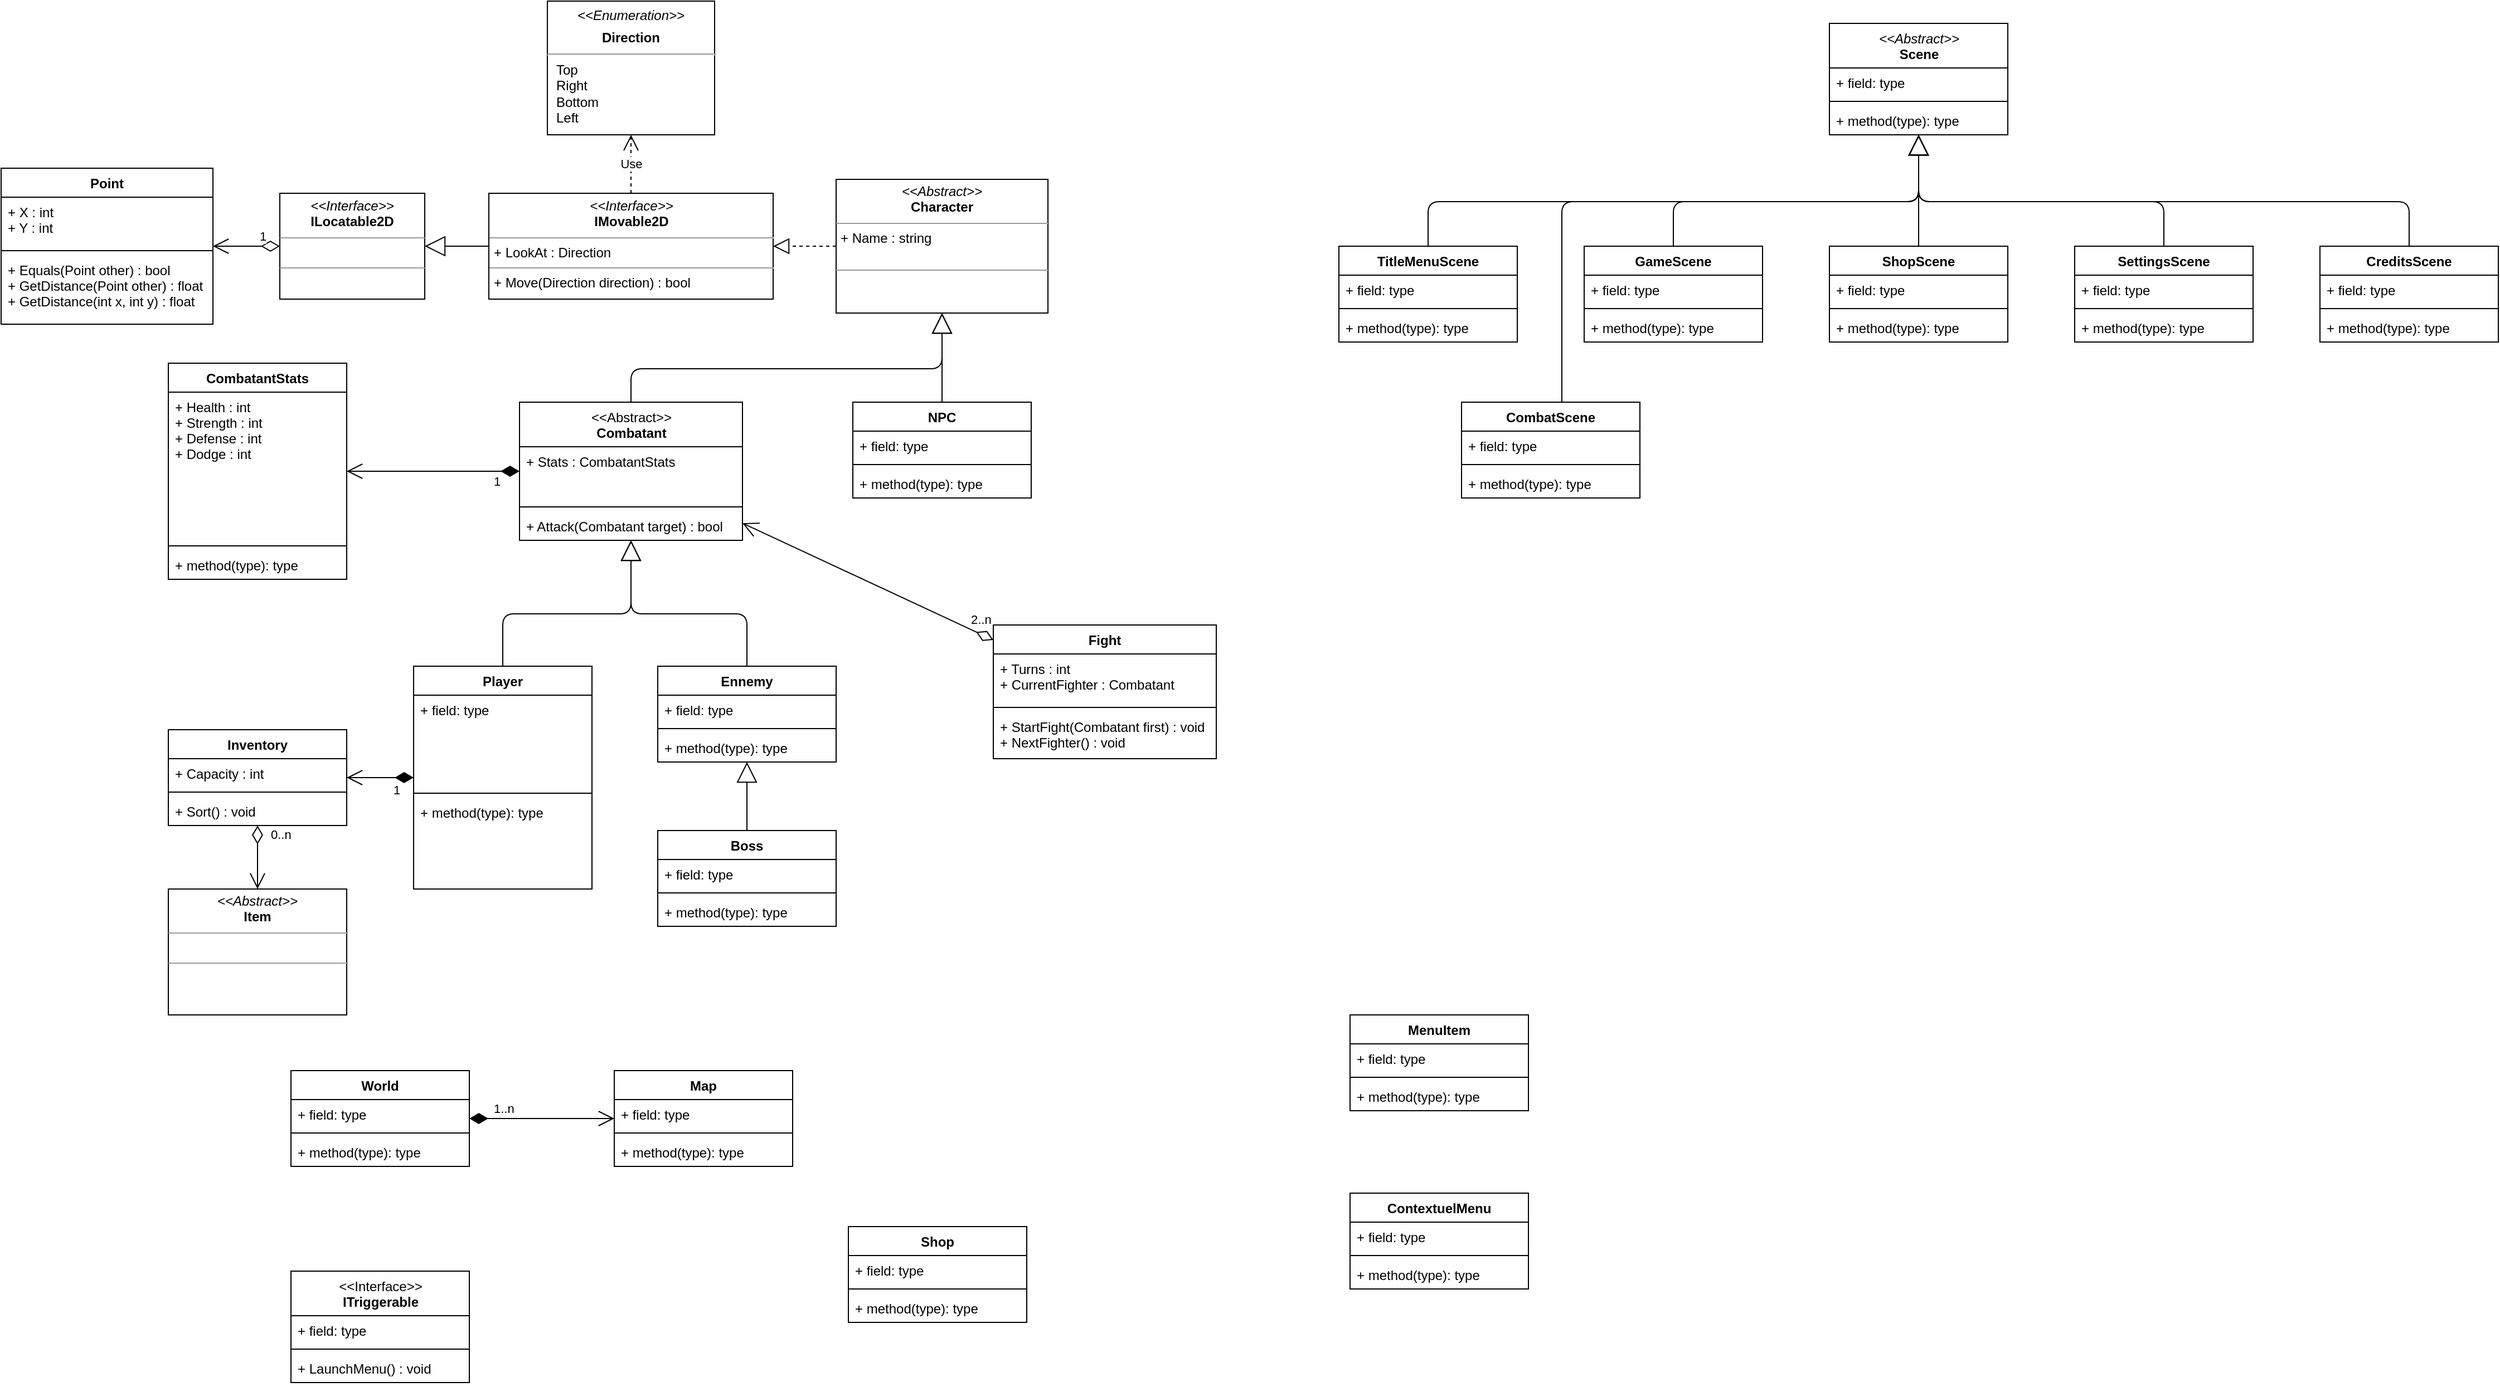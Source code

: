 <mxfile version="15.4.0" type="device"><diagram id="C5RBs43oDa-KdzZeNtuy" name="Page-1"><mxGraphModel dx="1730" dy="1012" grid="1" gridSize="10" guides="1" tooltips="1" connect="1" arrows="1" fold="1" page="1" pageScale="1" pageWidth="1169" pageHeight="827" math="0" shadow="0"><root><mxCell id="WIyWlLk6GJQsqaUBKTNV-0"/><mxCell id="WIyWlLk6GJQsqaUBKTNV-1" parent="WIyWlLk6GJQsqaUBKTNV-0"/><mxCell id="5swHYzabRFGuGf4kcsna-0" value="NPC" style="swimlane;fontStyle=1;align=center;verticalAlign=top;childLayout=stackLayout;horizontal=1;startSize=26;horizontalStack=0;resizeParent=1;resizeParentMax=0;resizeLast=0;collapsible=1;marginBottom=0;" parent="WIyWlLk6GJQsqaUBKTNV-1" vertex="1"><mxGeometry x="804" y="380" width="160" height="86" as="geometry"/></mxCell><mxCell id="5swHYzabRFGuGf4kcsna-1" value="+ field: type" style="text;strokeColor=none;fillColor=none;align=left;verticalAlign=top;spacingLeft=4;spacingRight=4;overflow=hidden;rotatable=0;points=[[0,0.5],[1,0.5]];portConstraint=eastwest;" parent="5swHYzabRFGuGf4kcsna-0" vertex="1"><mxGeometry y="26" width="160" height="26" as="geometry"/></mxCell><mxCell id="5swHYzabRFGuGf4kcsna-2" value="" style="line;strokeWidth=1;fillColor=none;align=left;verticalAlign=middle;spacingTop=-1;spacingLeft=3;spacingRight=3;rotatable=0;labelPosition=right;points=[];portConstraint=eastwest;" parent="5swHYzabRFGuGf4kcsna-0" vertex="1"><mxGeometry y="52" width="160" height="8" as="geometry"/></mxCell><mxCell id="5swHYzabRFGuGf4kcsna-3" value="+ method(type): type" style="text;strokeColor=none;fillColor=none;align=left;verticalAlign=top;spacingLeft=4;spacingRight=4;overflow=hidden;rotatable=0;points=[[0,0.5],[1,0.5]];portConstraint=eastwest;" parent="5swHYzabRFGuGf4kcsna-0" vertex="1"><mxGeometry y="60" width="160" height="26" as="geometry"/></mxCell><mxCell id="5swHYzabRFGuGf4kcsna-8" value="Ennemy" style="swimlane;fontStyle=1;align=center;verticalAlign=top;childLayout=stackLayout;horizontal=1;startSize=26;horizontalStack=0;resizeParent=1;resizeParentMax=0;resizeLast=0;collapsible=1;marginBottom=0;" parent="WIyWlLk6GJQsqaUBKTNV-1" vertex="1"><mxGeometry x="629" y="617" width="160" height="86" as="geometry"/></mxCell><mxCell id="5swHYzabRFGuGf4kcsna-9" value="+ field: type" style="text;strokeColor=none;fillColor=none;align=left;verticalAlign=top;spacingLeft=4;spacingRight=4;overflow=hidden;rotatable=0;points=[[0,0.5],[1,0.5]];portConstraint=eastwest;" parent="5swHYzabRFGuGf4kcsna-8" vertex="1"><mxGeometry y="26" width="160" height="26" as="geometry"/></mxCell><mxCell id="5swHYzabRFGuGf4kcsna-10" value="" style="line;strokeWidth=1;fillColor=none;align=left;verticalAlign=middle;spacingTop=-1;spacingLeft=3;spacingRight=3;rotatable=0;labelPosition=right;points=[];portConstraint=eastwest;" parent="5swHYzabRFGuGf4kcsna-8" vertex="1"><mxGeometry y="52" width="160" height="8" as="geometry"/></mxCell><mxCell id="5swHYzabRFGuGf4kcsna-11" value="+ method(type): type" style="text;strokeColor=none;fillColor=none;align=left;verticalAlign=top;spacingLeft=4;spacingRight=4;overflow=hidden;rotatable=0;points=[[0,0.5],[1,0.5]];portConstraint=eastwest;" parent="5swHYzabRFGuGf4kcsna-8" vertex="1"><mxGeometry y="60" width="160" height="26" as="geometry"/></mxCell><mxCell id="5swHYzabRFGuGf4kcsna-12" value="Player" style="swimlane;fontStyle=1;align=center;verticalAlign=top;childLayout=stackLayout;horizontal=1;startSize=26;horizontalStack=0;resizeParent=1;resizeParentMax=0;resizeLast=0;collapsible=1;marginBottom=0;strokeWidth=1;" parent="WIyWlLk6GJQsqaUBKTNV-1" vertex="1"><mxGeometry x="410" y="617" width="160" height="200" as="geometry"/></mxCell><mxCell id="5swHYzabRFGuGf4kcsna-13" value="+ field: type" style="text;strokeColor=none;fillColor=none;align=left;verticalAlign=top;spacingLeft=4;spacingRight=4;overflow=hidden;rotatable=0;points=[[0,0.5],[1,0.5]];portConstraint=eastwest;" parent="5swHYzabRFGuGf4kcsna-12" vertex="1"><mxGeometry y="26" width="160" height="84" as="geometry"/></mxCell><mxCell id="5swHYzabRFGuGf4kcsna-14" value="" style="line;strokeWidth=1;fillColor=none;align=left;verticalAlign=middle;spacingTop=-1;spacingLeft=3;spacingRight=3;rotatable=0;labelPosition=right;points=[];portConstraint=eastwest;" parent="5swHYzabRFGuGf4kcsna-12" vertex="1"><mxGeometry y="110" width="160" height="8" as="geometry"/></mxCell><mxCell id="5swHYzabRFGuGf4kcsna-15" value="+ method(type): type" style="text;strokeColor=none;fillColor=none;align=left;verticalAlign=top;spacingLeft=4;spacingRight=4;overflow=hidden;rotatable=0;points=[[0,0.5],[1,0.5]];portConstraint=eastwest;" parent="5swHYzabRFGuGf4kcsna-12" vertex="1"><mxGeometry y="118" width="160" height="82" as="geometry"/></mxCell><mxCell id="5swHYzabRFGuGf4kcsna-21" value="Boss" style="swimlane;fontStyle=1;align=center;verticalAlign=top;childLayout=stackLayout;horizontal=1;startSize=26;horizontalStack=0;resizeParent=1;resizeParentMax=0;resizeLast=0;collapsible=1;marginBottom=0;" parent="WIyWlLk6GJQsqaUBKTNV-1" vertex="1"><mxGeometry x="629" y="764.5" width="160" height="86" as="geometry"/></mxCell><mxCell id="5swHYzabRFGuGf4kcsna-22" value="+ field: type" style="text;strokeColor=none;fillColor=none;align=left;verticalAlign=top;spacingLeft=4;spacingRight=4;overflow=hidden;rotatable=0;points=[[0,0.5],[1,0.5]];portConstraint=eastwest;" parent="5swHYzabRFGuGf4kcsna-21" vertex="1"><mxGeometry y="26" width="160" height="26" as="geometry"/></mxCell><mxCell id="5swHYzabRFGuGf4kcsna-23" value="" style="line;strokeWidth=1;fillColor=none;align=left;verticalAlign=middle;spacingTop=-1;spacingLeft=3;spacingRight=3;rotatable=0;labelPosition=right;points=[];portConstraint=eastwest;" parent="5swHYzabRFGuGf4kcsna-21" vertex="1"><mxGeometry y="52" width="160" height="8" as="geometry"/></mxCell><mxCell id="5swHYzabRFGuGf4kcsna-24" value="+ method(type): type" style="text;strokeColor=none;fillColor=none;align=left;verticalAlign=top;spacingLeft=4;spacingRight=4;overflow=hidden;rotatable=0;points=[[0,0.5],[1,0.5]];portConstraint=eastwest;" parent="5swHYzabRFGuGf4kcsna-21" vertex="1"><mxGeometry y="60" width="160" height="26" as="geometry"/></mxCell><mxCell id="5swHYzabRFGuGf4kcsna-29" value="&lt;p style=&quot;margin: 0px ; margin-top: 4px ; text-align: center&quot;&gt;&lt;i&gt;&amp;lt;&amp;lt;Abstract&amp;gt;&amp;gt;&lt;/i&gt;&lt;br&gt;&lt;b&gt;Character&lt;/b&gt;&lt;/p&gt;&lt;hr size=&quot;1&quot;&gt;&lt;p style=&quot;margin: 0px ; margin-left: 4px&quot;&gt;+ Name : string&lt;br&gt;&lt;/p&gt;&lt;p style=&quot;margin: 0px ; margin-left: 4px&quot;&gt;&lt;br&gt;&lt;/p&gt;&lt;hr size=&quot;1&quot;&gt;&lt;p style=&quot;margin: 0px ; margin-left: 4px&quot;&gt;&lt;br&gt;&lt;/p&gt;" style="verticalAlign=top;align=left;overflow=fill;fontSize=12;fontFamily=Helvetica;html=1;" parent="WIyWlLk6GJQsqaUBKTNV-1" vertex="1"><mxGeometry x="789" y="180" width="190" height="120" as="geometry"/></mxCell><mxCell id="5swHYzabRFGuGf4kcsna-32" value="" style="endArrow=block;endSize=16;endFill=0;html=1;edgeStyle=orthogonalEdgeStyle;" parent="WIyWlLk6GJQsqaUBKTNV-1" source="INyZbUlqWB3TaKGI_eGS-89" target="5swHYzabRFGuGf4kcsna-29" edge="1"><mxGeometry width="160" relative="1" as="geometry"><mxPoint x="894" y="480" as="sourcePoint"/><mxPoint x="894" y="330" as="targetPoint"/><Array as="points"><mxPoint x="605" y="350"/><mxPoint x="884" y="350"/></Array></mxGeometry></mxCell><mxCell id="5swHYzabRFGuGf4kcsna-34" value="" style="endArrow=block;endSize=16;endFill=0;html=1;edgeStyle=orthogonalEdgeStyle;" parent="WIyWlLk6GJQsqaUBKTNV-1" source="5swHYzabRFGuGf4kcsna-21" target="5swHYzabRFGuGf4kcsna-8" edge="1"><mxGeometry width="160" relative="1" as="geometry"><mxPoint x="914" y="537" as="sourcePoint"/><mxPoint x="914" y="387" as="targetPoint"/></mxGeometry></mxCell><mxCell id="5swHYzabRFGuGf4kcsna-46" value="Point" style="swimlane;fontStyle=1;align=center;verticalAlign=top;childLayout=stackLayout;horizontal=1;startSize=26;horizontalStack=0;resizeParent=1;resizeParentMax=0;resizeLast=0;collapsible=1;marginBottom=0;" parent="WIyWlLk6GJQsqaUBKTNV-1" vertex="1"><mxGeometry x="40" y="170" width="190" height="140" as="geometry"/></mxCell><mxCell id="5swHYzabRFGuGf4kcsna-47" value="+ X : int&#10;+ Y : int" style="text;strokeColor=none;fillColor=none;align=left;verticalAlign=top;spacingLeft=4;spacingRight=4;overflow=hidden;rotatable=0;points=[[0,0.5],[1,0.5]];portConstraint=eastwest;" parent="5swHYzabRFGuGf4kcsna-46" vertex="1"><mxGeometry y="26" width="190" height="44" as="geometry"/></mxCell><mxCell id="5swHYzabRFGuGf4kcsna-48" value="" style="line;strokeWidth=1;fillColor=none;align=left;verticalAlign=middle;spacingTop=-1;spacingLeft=3;spacingRight=3;rotatable=0;labelPosition=right;points=[];portConstraint=eastwest;" parent="5swHYzabRFGuGf4kcsna-46" vertex="1"><mxGeometry y="70" width="190" height="8" as="geometry"/></mxCell><mxCell id="5swHYzabRFGuGf4kcsna-49" value="+ Equals(Point other) : bool&#10;+ GetDistance(Point other) : float&#10;+ GetDistance(int x, int y) : float" style="text;strokeColor=none;fillColor=none;align=left;verticalAlign=top;spacingLeft=4;spacingRight=4;overflow=hidden;rotatable=0;points=[[0,0.5],[1,0.5]];portConstraint=eastwest;" parent="5swHYzabRFGuGf4kcsna-46" vertex="1"><mxGeometry y="78" width="190" height="62" as="geometry"/></mxCell><mxCell id="5swHYzabRFGuGf4kcsna-54" value="&lt;p style=&quot;margin: 0px ; margin-top: 4px ; text-align: center&quot;&gt;&lt;i&gt;&amp;lt;&amp;lt;Interface&amp;gt;&amp;gt;&lt;/i&gt;&lt;br&gt;&lt;b&gt;IMovable2D&lt;/b&gt;&lt;/p&gt;&lt;hr size=&quot;1&quot;&gt;&lt;p style=&quot;margin: 0px ; margin-left: 4px&quot;&gt;+ LookAt : Direction&lt;/p&gt;&lt;hr size=&quot;1&quot;&gt;&lt;p style=&quot;margin: 0px ; margin-left: 4px&quot;&gt;+ Move(Direction direction) : bool&lt;br&gt;&lt;/p&gt;" style="verticalAlign=top;align=left;overflow=fill;fontSize=12;fontFamily=Helvetica;html=1;" parent="WIyWlLk6GJQsqaUBKTNV-1" vertex="1"><mxGeometry x="477.5" y="192.5" width="255" height="95" as="geometry"/></mxCell><mxCell id="5swHYzabRFGuGf4kcsna-57" value="" style="endArrow=block;dashed=1;endFill=0;endSize=12;html=1;edgeStyle=orthogonalEdgeStyle;" parent="WIyWlLk6GJQsqaUBKTNV-1" source="5swHYzabRFGuGf4kcsna-29" target="5swHYzabRFGuGf4kcsna-54" edge="1"><mxGeometry width="160" relative="1" as="geometry"><mxPoint x="880" y="160" as="sourcePoint"/><mxPoint x="760" y="100" as="targetPoint"/></mxGeometry></mxCell><mxCell id="5swHYzabRFGuGf4kcsna-67" value="&lt;p style=&quot;margin: 0px ; margin-top: 6px ; text-align: center&quot;&gt;&lt;i&gt;&amp;lt;&amp;lt;Enumeration&amp;gt;&amp;gt;&lt;/i&gt;&lt;br&gt;&lt;/p&gt;&lt;p style=&quot;margin: 0px ; margin-top: 6px ; text-align: center&quot;&gt;&lt;b&gt;Direction&lt;/b&gt;&lt;/p&gt;&lt;hr&gt;&lt;p style=&quot;margin: 0px ; margin-left: 8px&quot;&gt;Top&lt;/p&gt;&lt;p style=&quot;margin: 0px ; margin-left: 8px&quot;&gt;Right&lt;/p&gt;&lt;p style=&quot;margin: 0px ; margin-left: 8px&quot;&gt;Bottom&lt;/p&gt;&lt;p style=&quot;margin: 0px ; margin-left: 8px&quot;&gt;Left&lt;/p&gt;" style="align=left;overflow=fill;html=1;dropTarget=0;" parent="WIyWlLk6GJQsqaUBKTNV-1" vertex="1"><mxGeometry x="530" y="20" width="150" height="120" as="geometry"/></mxCell><mxCell id="5swHYzabRFGuGf4kcsna-75" value="&lt;p style=&quot;margin: 0px ; margin-top: 4px ; text-align: center&quot;&gt;&lt;i&gt;&amp;lt;&amp;lt;Interface&amp;gt;&amp;gt;&lt;/i&gt;&lt;br&gt;&lt;b&gt;ILocatable2D&lt;/b&gt;&lt;/p&gt;&lt;hr size=&quot;1&quot;&gt;&lt;p style=&quot;margin: 0px ; margin-left: 4px&quot;&gt;&lt;br&gt;&lt;/p&gt;&lt;hr size=&quot;1&quot;&gt;&lt;p style=&quot;margin: 0px ; margin-left: 4px&quot;&gt;&lt;br&gt;&lt;/p&gt;" style="verticalAlign=top;align=left;overflow=fill;fontSize=12;fontFamily=Helvetica;html=1;" parent="WIyWlLk6GJQsqaUBKTNV-1" vertex="1"><mxGeometry x="290" y="192.5" width="130" height="95" as="geometry"/></mxCell><mxCell id="5swHYzabRFGuGf4kcsna-76" value="" style="endArrow=block;endSize=16;endFill=0;html=1;edgeStyle=orthogonalEdgeStyle;" parent="WIyWlLk6GJQsqaUBKTNV-1" source="5swHYzabRFGuGf4kcsna-54" target="5swHYzabRFGuGf4kcsna-75" edge="1"><mxGeometry width="160" relative="1" as="geometry"><mxPoint x="1150.0" y="600" as="sourcePoint"/><mxPoint x="1150.0" y="506" as="targetPoint"/></mxGeometry></mxCell><mxCell id="KrV9ADqe-Hzgv187CyDO-4" value="1" style="endArrow=open;html=1;endSize=12;startArrow=diamondThin;startSize=14;startFill=0;edgeStyle=orthogonalEdgeStyle;align=left;verticalAlign=bottom;" parent="WIyWlLk6GJQsqaUBKTNV-1" source="5swHYzabRFGuGf4kcsna-75" target="5swHYzabRFGuGf4kcsna-46" edge="1"><mxGeometry x="-0.333" relative="1" as="geometry"><mxPoint x="325" y="287.5" as="sourcePoint"/><mxPoint x="325" y="447.5" as="targetPoint"/><mxPoint as="offset"/></mxGeometry></mxCell><mxCell id="KrV9ADqe-Hzgv187CyDO-5" value="Use" style="endArrow=open;endSize=12;dashed=1;html=1;edgeStyle=orthogonalEdgeStyle;" parent="WIyWlLk6GJQsqaUBKTNV-1" source="5swHYzabRFGuGf4kcsna-54" target="5swHYzabRFGuGf4kcsna-67" edge="1"><mxGeometry width="160" relative="1" as="geometry"><mxPoint x="450" y="130" as="sourcePoint"/><mxPoint x="680" y="161" as="targetPoint"/></mxGeometry></mxCell><mxCell id="KrV9ADqe-Hzgv187CyDO-27" value="Inventory" style="swimlane;fontStyle=1;align=center;verticalAlign=top;childLayout=stackLayout;horizontal=1;startSize=26;horizontalStack=0;resizeParent=1;resizeParentMax=0;resizeLast=0;collapsible=1;marginBottom=0;" parent="WIyWlLk6GJQsqaUBKTNV-1" vertex="1"><mxGeometry x="190" y="674" width="160" height="86" as="geometry"/></mxCell><mxCell id="KrV9ADqe-Hzgv187CyDO-28" value="+ Capacity : int" style="text;strokeColor=none;fillColor=none;align=left;verticalAlign=top;spacingLeft=4;spacingRight=4;overflow=hidden;rotatable=0;points=[[0,0.5],[1,0.5]];portConstraint=eastwest;" parent="KrV9ADqe-Hzgv187CyDO-27" vertex="1"><mxGeometry y="26" width="160" height="26" as="geometry"/></mxCell><mxCell id="KrV9ADqe-Hzgv187CyDO-29" value="" style="line;strokeWidth=1;fillColor=none;align=left;verticalAlign=middle;spacingTop=-1;spacingLeft=3;spacingRight=3;rotatable=0;labelPosition=right;points=[];portConstraint=eastwest;" parent="KrV9ADqe-Hzgv187CyDO-27" vertex="1"><mxGeometry y="52" width="160" height="8" as="geometry"/></mxCell><mxCell id="KrV9ADqe-Hzgv187CyDO-30" value="+ Sort() : void" style="text;strokeColor=none;fillColor=none;align=left;verticalAlign=top;spacingLeft=4;spacingRight=4;overflow=hidden;rotatable=0;points=[[0,0.5],[1,0.5]];portConstraint=eastwest;" parent="KrV9ADqe-Hzgv187CyDO-27" vertex="1"><mxGeometry y="60" width="160" height="26" as="geometry"/></mxCell><mxCell id="KrV9ADqe-Hzgv187CyDO-31" value="&lt;p style=&quot;margin: 0px ; margin-top: 4px ; text-align: center&quot;&gt;&lt;i&gt;&amp;lt;&amp;lt;Abstract&amp;gt;&amp;gt;&lt;/i&gt;&lt;br&gt;&lt;b&gt;Item&lt;/b&gt;&lt;/p&gt;&lt;hr size=&quot;1&quot;&gt;&lt;p style=&quot;margin: 0px ; margin-left: 4px&quot;&gt;&lt;br&gt;&lt;/p&gt;&lt;hr size=&quot;1&quot;&gt;&lt;p style=&quot;margin: 0px ; margin-left: 4px&quot;&gt;&lt;br&gt;&lt;/p&gt;" style="verticalAlign=top;align=left;overflow=fill;fontSize=12;fontFamily=Helvetica;html=1;" parent="WIyWlLk6GJQsqaUBKTNV-1" vertex="1"><mxGeometry x="190" y="817" width="160" height="113" as="geometry"/></mxCell><mxCell id="f3-75gtxWehkVHyLDxz1-0" value="0..n" style="endArrow=open;html=1;endSize=12;startArrow=diamondThin;startSize=14;startFill=0;edgeStyle=orthogonalEdgeStyle;align=left;verticalAlign=bottom;rounded=0;" parent="WIyWlLk6GJQsqaUBKTNV-1" source="KrV9ADqe-Hzgv187CyDO-27" target="KrV9ADqe-Hzgv187CyDO-31" edge="1"><mxGeometry x="-0.404" y="10" relative="1" as="geometry"><mxPoint x="335" y="759.5" as="sourcePoint"/><mxPoint x="495" y="759.5" as="targetPoint"/><mxPoint as="offset"/></mxGeometry></mxCell><mxCell id="f3-75gtxWehkVHyLDxz1-1" value="1" style="endArrow=open;html=1;endSize=12;startArrow=diamondThin;startSize=14;startFill=1;edgeStyle=orthogonalEdgeStyle;align=left;verticalAlign=bottom;rounded=0;" parent="WIyWlLk6GJQsqaUBKTNV-1" source="5swHYzabRFGuGf4kcsna-12" target="KrV9ADqe-Hzgv187CyDO-27" edge="1"><mxGeometry x="-0.333" y="20" relative="1" as="geometry"><mxPoint x="445" y="837" as="sourcePoint"/><mxPoint x="605" y="837" as="targetPoint"/><mxPoint as="offset"/></mxGeometry></mxCell><mxCell id="f3-75gtxWehkVHyLDxz1-2" value="World" style="swimlane;fontStyle=1;align=center;verticalAlign=top;childLayout=stackLayout;horizontal=1;startSize=26;horizontalStack=0;resizeParent=1;resizeParentMax=0;resizeLast=0;collapsible=1;marginBottom=0;" parent="WIyWlLk6GJQsqaUBKTNV-1" vertex="1"><mxGeometry x="300" y="980" width="160" height="86" as="geometry"/></mxCell><mxCell id="f3-75gtxWehkVHyLDxz1-3" value="+ field: type" style="text;strokeColor=none;fillColor=none;align=left;verticalAlign=top;spacingLeft=4;spacingRight=4;overflow=hidden;rotatable=0;points=[[0,0.5],[1,0.5]];portConstraint=eastwest;" parent="f3-75gtxWehkVHyLDxz1-2" vertex="1"><mxGeometry y="26" width="160" height="26" as="geometry"/></mxCell><mxCell id="f3-75gtxWehkVHyLDxz1-4" value="" style="line;strokeWidth=1;fillColor=none;align=left;verticalAlign=middle;spacingTop=-1;spacingLeft=3;spacingRight=3;rotatable=0;labelPosition=right;points=[];portConstraint=eastwest;" parent="f3-75gtxWehkVHyLDxz1-2" vertex="1"><mxGeometry y="52" width="160" height="8" as="geometry"/></mxCell><mxCell id="f3-75gtxWehkVHyLDxz1-5" value="+ method(type): type" style="text;strokeColor=none;fillColor=none;align=left;verticalAlign=top;spacingLeft=4;spacingRight=4;overflow=hidden;rotatable=0;points=[[0,0.5],[1,0.5]];portConstraint=eastwest;" parent="f3-75gtxWehkVHyLDxz1-2" vertex="1"><mxGeometry y="60" width="160" height="26" as="geometry"/></mxCell><mxCell id="INyZbUlqWB3TaKGI_eGS-0" value="Map" style="swimlane;fontStyle=1;align=center;verticalAlign=top;childLayout=stackLayout;horizontal=1;startSize=26;horizontalStack=0;resizeParent=1;resizeParentMax=0;resizeLast=0;collapsible=1;marginBottom=0;" parent="WIyWlLk6GJQsqaUBKTNV-1" vertex="1"><mxGeometry x="590" y="980" width="160" height="86" as="geometry"/></mxCell><mxCell id="INyZbUlqWB3TaKGI_eGS-1" value="+ field: type" style="text;strokeColor=none;fillColor=none;align=left;verticalAlign=top;spacingLeft=4;spacingRight=4;overflow=hidden;rotatable=0;points=[[0,0.5],[1,0.5]];portConstraint=eastwest;" parent="INyZbUlqWB3TaKGI_eGS-0" vertex="1"><mxGeometry y="26" width="160" height="26" as="geometry"/></mxCell><mxCell id="INyZbUlqWB3TaKGI_eGS-2" value="" style="line;strokeWidth=1;fillColor=none;align=left;verticalAlign=middle;spacingTop=-1;spacingLeft=3;spacingRight=3;rotatable=0;labelPosition=right;points=[];portConstraint=eastwest;" parent="INyZbUlqWB3TaKGI_eGS-0" vertex="1"><mxGeometry y="52" width="160" height="8" as="geometry"/></mxCell><mxCell id="INyZbUlqWB3TaKGI_eGS-3" value="+ method(type): type" style="text;strokeColor=none;fillColor=none;align=left;verticalAlign=top;spacingLeft=4;spacingRight=4;overflow=hidden;rotatable=0;points=[[0,0.5],[1,0.5]];portConstraint=eastwest;" parent="INyZbUlqWB3TaKGI_eGS-0" vertex="1"><mxGeometry y="60" width="160" height="26" as="geometry"/></mxCell><mxCell id="INyZbUlqWB3TaKGI_eGS-5" value="1..n" style="endArrow=open;html=1;endSize=12;startArrow=diamondThin;startSize=14;startFill=1;edgeStyle=orthogonalEdgeStyle;align=left;verticalAlign=bottom;rounded=0;" parent="WIyWlLk6GJQsqaUBKTNV-1" source="f3-75gtxWehkVHyLDxz1-2" target="INyZbUlqWB3TaKGI_eGS-0" edge="1"><mxGeometry x="-0.692" relative="1" as="geometry"><mxPoint x="510" y="1050" as="sourcePoint"/><mxPoint x="510" y="1181" as="targetPoint"/><mxPoint as="offset"/></mxGeometry></mxCell><mxCell id="INyZbUlqWB3TaKGI_eGS-10" value="&amp;lt;&amp;lt;Interface&amp;gt;&amp;gt;&lt;br&gt;&lt;b&gt;ITriggerable&lt;/b&gt;" style="swimlane;fontStyle=0;align=center;verticalAlign=top;childLayout=stackLayout;horizontal=1;startSize=40;horizontalStack=0;resizeParent=1;resizeParentMax=0;resizeLast=0;collapsible=1;marginBottom=0;html=1;" parent="WIyWlLk6GJQsqaUBKTNV-1" vertex="1"><mxGeometry x="300" y="1160" width="160" height="100" as="geometry"/></mxCell><mxCell id="INyZbUlqWB3TaKGI_eGS-11" value="+ field: type" style="text;strokeColor=none;fillColor=none;align=left;verticalAlign=top;spacingLeft=4;spacingRight=4;overflow=hidden;rotatable=0;points=[[0,0.5],[1,0.5]];portConstraint=eastwest;" parent="INyZbUlqWB3TaKGI_eGS-10" vertex="1"><mxGeometry y="40" width="160" height="26" as="geometry"/></mxCell><mxCell id="INyZbUlqWB3TaKGI_eGS-12" value="" style="line;strokeWidth=1;fillColor=none;align=left;verticalAlign=middle;spacingTop=-1;spacingLeft=3;spacingRight=3;rotatable=0;labelPosition=right;points=[];portConstraint=eastwest;" parent="INyZbUlqWB3TaKGI_eGS-10" vertex="1"><mxGeometry y="66" width="160" height="8" as="geometry"/></mxCell><mxCell id="INyZbUlqWB3TaKGI_eGS-13" value="+ LaunchMenu() : void" style="text;strokeColor=none;fillColor=none;align=left;verticalAlign=top;spacingLeft=4;spacingRight=4;overflow=hidden;rotatable=0;points=[[0,0.5],[1,0.5]];portConstraint=eastwest;" parent="INyZbUlqWB3TaKGI_eGS-10" vertex="1"><mxGeometry y="74" width="160" height="26" as="geometry"/></mxCell><mxCell id="INyZbUlqWB3TaKGI_eGS-14" value="CombatantStats" style="swimlane;fontStyle=1;align=center;verticalAlign=top;childLayout=stackLayout;horizontal=1;startSize=26;horizontalStack=0;resizeParent=1;resizeParentMax=0;resizeLast=0;collapsible=1;marginBottom=0;" parent="WIyWlLk6GJQsqaUBKTNV-1" vertex="1"><mxGeometry x="190" y="345" width="160" height="194" as="geometry"/></mxCell><mxCell id="INyZbUlqWB3TaKGI_eGS-15" value="+ Health : int&#10;+ Strength : int&#10;+ Defense : int&#10;+ Dodge : int" style="text;strokeColor=none;fillColor=none;align=left;verticalAlign=top;spacingLeft=4;spacingRight=4;overflow=hidden;rotatable=0;points=[[0,0.5],[1,0.5]];portConstraint=eastwest;" parent="INyZbUlqWB3TaKGI_eGS-14" vertex="1"><mxGeometry y="26" width="160" height="134" as="geometry"/></mxCell><mxCell id="INyZbUlqWB3TaKGI_eGS-16" value="" style="line;strokeWidth=1;fillColor=none;align=left;verticalAlign=middle;spacingTop=-1;spacingLeft=3;spacingRight=3;rotatable=0;labelPosition=right;points=[];portConstraint=eastwest;" parent="INyZbUlqWB3TaKGI_eGS-14" vertex="1"><mxGeometry y="160" width="160" height="8" as="geometry"/></mxCell><mxCell id="INyZbUlqWB3TaKGI_eGS-17" value="+ method(type): type" style="text;strokeColor=none;fillColor=none;align=left;verticalAlign=top;spacingLeft=4;spacingRight=4;overflow=hidden;rotatable=0;points=[[0,0.5],[1,0.5]];portConstraint=eastwest;" parent="INyZbUlqWB3TaKGI_eGS-14" vertex="1"><mxGeometry y="168" width="160" height="26" as="geometry"/></mxCell><mxCell id="INyZbUlqWB3TaKGI_eGS-18" value="Shop" style="swimlane;fontStyle=1;align=center;verticalAlign=top;childLayout=stackLayout;horizontal=1;startSize=26;horizontalStack=0;resizeParent=1;resizeParentMax=0;resizeLast=0;collapsible=1;marginBottom=0;" parent="WIyWlLk6GJQsqaUBKTNV-1" vertex="1"><mxGeometry x="800" y="1120" width="160" height="86" as="geometry"/></mxCell><mxCell id="INyZbUlqWB3TaKGI_eGS-19" value="+ field: type" style="text;strokeColor=none;fillColor=none;align=left;verticalAlign=top;spacingLeft=4;spacingRight=4;overflow=hidden;rotatable=0;points=[[0,0.5],[1,0.5]];portConstraint=eastwest;" parent="INyZbUlqWB3TaKGI_eGS-18" vertex="1"><mxGeometry y="26" width="160" height="26" as="geometry"/></mxCell><mxCell id="INyZbUlqWB3TaKGI_eGS-20" value="" style="line;strokeWidth=1;fillColor=none;align=left;verticalAlign=middle;spacingTop=-1;spacingLeft=3;spacingRight=3;rotatable=0;labelPosition=right;points=[];portConstraint=eastwest;" parent="INyZbUlqWB3TaKGI_eGS-18" vertex="1"><mxGeometry y="52" width="160" height="8" as="geometry"/></mxCell><mxCell id="INyZbUlqWB3TaKGI_eGS-21" value="+ method(type): type" style="text;strokeColor=none;fillColor=none;align=left;verticalAlign=top;spacingLeft=4;spacingRight=4;overflow=hidden;rotatable=0;points=[[0,0.5],[1,0.5]];portConstraint=eastwest;" parent="INyZbUlqWB3TaKGI_eGS-18" vertex="1"><mxGeometry y="60" width="160" height="26" as="geometry"/></mxCell><mxCell id="INyZbUlqWB3TaKGI_eGS-22" value="MenuItem" style="swimlane;fontStyle=1;align=center;verticalAlign=top;childLayout=stackLayout;horizontal=1;startSize=26;horizontalStack=0;resizeParent=1;resizeParentMax=0;resizeLast=0;collapsible=1;marginBottom=0;" parent="WIyWlLk6GJQsqaUBKTNV-1" vertex="1"><mxGeometry x="1250" y="930" width="160" height="86" as="geometry"/></mxCell><mxCell id="INyZbUlqWB3TaKGI_eGS-23" value="+ field: type" style="text;strokeColor=none;fillColor=none;align=left;verticalAlign=top;spacingLeft=4;spacingRight=4;overflow=hidden;rotatable=0;points=[[0,0.5],[1,0.5]];portConstraint=eastwest;" parent="INyZbUlqWB3TaKGI_eGS-22" vertex="1"><mxGeometry y="26" width="160" height="26" as="geometry"/></mxCell><mxCell id="INyZbUlqWB3TaKGI_eGS-24" value="" style="line;strokeWidth=1;fillColor=none;align=left;verticalAlign=middle;spacingTop=-1;spacingLeft=3;spacingRight=3;rotatable=0;labelPosition=right;points=[];portConstraint=eastwest;" parent="INyZbUlqWB3TaKGI_eGS-22" vertex="1"><mxGeometry y="52" width="160" height="8" as="geometry"/></mxCell><mxCell id="INyZbUlqWB3TaKGI_eGS-25" value="+ method(type): type" style="text;strokeColor=none;fillColor=none;align=left;verticalAlign=top;spacingLeft=4;spacingRight=4;overflow=hidden;rotatable=0;points=[[0,0.5],[1,0.5]];portConstraint=eastwest;" parent="INyZbUlqWB3TaKGI_eGS-22" vertex="1"><mxGeometry y="60" width="160" height="26" as="geometry"/></mxCell><mxCell id="INyZbUlqWB3TaKGI_eGS-26" value="ContextuelMenu" style="swimlane;fontStyle=1;align=center;verticalAlign=top;childLayout=stackLayout;horizontal=1;startSize=26;horizontalStack=0;resizeParent=1;resizeParentMax=0;resizeLast=0;collapsible=1;marginBottom=0;" parent="WIyWlLk6GJQsqaUBKTNV-1" vertex="1"><mxGeometry x="1250" y="1090" width="160" height="86" as="geometry"/></mxCell><mxCell id="INyZbUlqWB3TaKGI_eGS-27" value="+ field: type" style="text;strokeColor=none;fillColor=none;align=left;verticalAlign=top;spacingLeft=4;spacingRight=4;overflow=hidden;rotatable=0;points=[[0,0.5],[1,0.5]];portConstraint=eastwest;" parent="INyZbUlqWB3TaKGI_eGS-26" vertex="1"><mxGeometry y="26" width="160" height="26" as="geometry"/></mxCell><mxCell id="INyZbUlqWB3TaKGI_eGS-28" value="" style="line;strokeWidth=1;fillColor=none;align=left;verticalAlign=middle;spacingTop=-1;spacingLeft=3;spacingRight=3;rotatable=0;labelPosition=right;points=[];portConstraint=eastwest;" parent="INyZbUlqWB3TaKGI_eGS-26" vertex="1"><mxGeometry y="52" width="160" height="8" as="geometry"/></mxCell><mxCell id="INyZbUlqWB3TaKGI_eGS-29" value="+ method(type): type" style="text;strokeColor=none;fillColor=none;align=left;verticalAlign=top;spacingLeft=4;spacingRight=4;overflow=hidden;rotatable=0;points=[[0,0.5],[1,0.5]];portConstraint=eastwest;" parent="INyZbUlqWB3TaKGI_eGS-26" vertex="1"><mxGeometry y="60" width="160" height="26" as="geometry"/></mxCell><mxCell id="INyZbUlqWB3TaKGI_eGS-30" value="&lt;span style=&quot;font-weight: normal&quot;&gt;&lt;i&gt;&amp;lt;&amp;lt;Abstract&amp;gt;&amp;gt;&lt;/i&gt;&lt;/span&gt;&lt;br&gt;Scene" style="swimlane;fontStyle=1;align=center;verticalAlign=top;childLayout=stackLayout;horizontal=1;startSize=40;horizontalStack=0;resizeParent=1;resizeParentMax=0;resizeLast=0;collapsible=1;marginBottom=0;html=1;" parent="WIyWlLk6GJQsqaUBKTNV-1" vertex="1"><mxGeometry x="1680" y="40" width="160" height="100" as="geometry"/></mxCell><mxCell id="INyZbUlqWB3TaKGI_eGS-31" value="+ field: type" style="text;strokeColor=none;fillColor=none;align=left;verticalAlign=top;spacingLeft=4;spacingRight=4;overflow=hidden;rotatable=0;points=[[0,0.5],[1,0.5]];portConstraint=eastwest;" parent="INyZbUlqWB3TaKGI_eGS-30" vertex="1"><mxGeometry y="40" width="160" height="26" as="geometry"/></mxCell><mxCell id="INyZbUlqWB3TaKGI_eGS-32" value="" style="line;strokeWidth=1;fillColor=none;align=left;verticalAlign=middle;spacingTop=-1;spacingLeft=3;spacingRight=3;rotatable=0;labelPosition=right;points=[];portConstraint=eastwest;" parent="INyZbUlqWB3TaKGI_eGS-30" vertex="1"><mxGeometry y="66" width="160" height="8" as="geometry"/></mxCell><mxCell id="INyZbUlqWB3TaKGI_eGS-33" value="+ method(type): type" style="text;strokeColor=none;fillColor=none;align=left;verticalAlign=top;spacingLeft=4;spacingRight=4;overflow=hidden;rotatable=0;points=[[0,0.5],[1,0.5]];portConstraint=eastwest;" parent="INyZbUlqWB3TaKGI_eGS-30" vertex="1"><mxGeometry y="74" width="160" height="26" as="geometry"/></mxCell><mxCell id="INyZbUlqWB3TaKGI_eGS-38" value="TitleMenuScene" style="swimlane;fontStyle=1;align=center;verticalAlign=top;childLayout=stackLayout;horizontal=1;startSize=26;horizontalStack=0;resizeParent=1;resizeParentMax=0;resizeLast=0;collapsible=1;marginBottom=0;" parent="WIyWlLk6GJQsqaUBKTNV-1" vertex="1"><mxGeometry x="1240" y="240" width="160" height="86" as="geometry"/></mxCell><mxCell id="INyZbUlqWB3TaKGI_eGS-39" value="+ field: type" style="text;strokeColor=none;fillColor=none;align=left;verticalAlign=top;spacingLeft=4;spacingRight=4;overflow=hidden;rotatable=0;points=[[0,0.5],[1,0.5]];portConstraint=eastwest;" parent="INyZbUlqWB3TaKGI_eGS-38" vertex="1"><mxGeometry y="26" width="160" height="26" as="geometry"/></mxCell><mxCell id="INyZbUlqWB3TaKGI_eGS-40" value="" style="line;strokeWidth=1;fillColor=none;align=left;verticalAlign=middle;spacingTop=-1;spacingLeft=3;spacingRight=3;rotatable=0;labelPosition=right;points=[];portConstraint=eastwest;" parent="INyZbUlqWB3TaKGI_eGS-38" vertex="1"><mxGeometry y="52" width="160" height="8" as="geometry"/></mxCell><mxCell id="INyZbUlqWB3TaKGI_eGS-41" value="+ method(type): type" style="text;strokeColor=none;fillColor=none;align=left;verticalAlign=top;spacingLeft=4;spacingRight=4;overflow=hidden;rotatable=0;points=[[0,0.5],[1,0.5]];portConstraint=eastwest;" parent="INyZbUlqWB3TaKGI_eGS-38" vertex="1"><mxGeometry y="60" width="160" height="26" as="geometry"/></mxCell><mxCell id="INyZbUlqWB3TaKGI_eGS-42" value="GameScene" style="swimlane;fontStyle=1;align=center;verticalAlign=top;childLayout=stackLayout;horizontal=1;startSize=26;horizontalStack=0;resizeParent=1;resizeParentMax=0;resizeLast=0;collapsible=1;marginBottom=0;" parent="WIyWlLk6GJQsqaUBKTNV-1" vertex="1"><mxGeometry x="1460" y="240" width="160" height="86" as="geometry"/></mxCell><mxCell id="INyZbUlqWB3TaKGI_eGS-43" value="+ field: type" style="text;strokeColor=none;fillColor=none;align=left;verticalAlign=top;spacingLeft=4;spacingRight=4;overflow=hidden;rotatable=0;points=[[0,0.5],[1,0.5]];portConstraint=eastwest;" parent="INyZbUlqWB3TaKGI_eGS-42" vertex="1"><mxGeometry y="26" width="160" height="26" as="geometry"/></mxCell><mxCell id="INyZbUlqWB3TaKGI_eGS-44" value="" style="line;strokeWidth=1;fillColor=none;align=left;verticalAlign=middle;spacingTop=-1;spacingLeft=3;spacingRight=3;rotatable=0;labelPosition=right;points=[];portConstraint=eastwest;" parent="INyZbUlqWB3TaKGI_eGS-42" vertex="1"><mxGeometry y="52" width="160" height="8" as="geometry"/></mxCell><mxCell id="INyZbUlqWB3TaKGI_eGS-45" value="+ method(type): type" style="text;strokeColor=none;fillColor=none;align=left;verticalAlign=top;spacingLeft=4;spacingRight=4;overflow=hidden;rotatable=0;points=[[0,0.5],[1,0.5]];portConstraint=eastwest;" parent="INyZbUlqWB3TaKGI_eGS-42" vertex="1"><mxGeometry y="60" width="160" height="26" as="geometry"/></mxCell><mxCell id="INyZbUlqWB3TaKGI_eGS-46" value="SettingsScene" style="swimlane;fontStyle=1;align=center;verticalAlign=top;childLayout=stackLayout;horizontal=1;startSize=26;horizontalStack=0;resizeParent=1;resizeParentMax=0;resizeLast=0;collapsible=1;marginBottom=0;" parent="WIyWlLk6GJQsqaUBKTNV-1" vertex="1"><mxGeometry x="1900" y="240" width="160" height="86" as="geometry"/></mxCell><mxCell id="INyZbUlqWB3TaKGI_eGS-47" value="+ field: type" style="text;strokeColor=none;fillColor=none;align=left;verticalAlign=top;spacingLeft=4;spacingRight=4;overflow=hidden;rotatable=0;points=[[0,0.5],[1,0.5]];portConstraint=eastwest;" parent="INyZbUlqWB3TaKGI_eGS-46" vertex="1"><mxGeometry y="26" width="160" height="26" as="geometry"/></mxCell><mxCell id="INyZbUlqWB3TaKGI_eGS-48" value="" style="line;strokeWidth=1;fillColor=none;align=left;verticalAlign=middle;spacingTop=-1;spacingLeft=3;spacingRight=3;rotatable=0;labelPosition=right;points=[];portConstraint=eastwest;" parent="INyZbUlqWB3TaKGI_eGS-46" vertex="1"><mxGeometry y="52" width="160" height="8" as="geometry"/></mxCell><mxCell id="INyZbUlqWB3TaKGI_eGS-49" value="+ method(type): type" style="text;strokeColor=none;fillColor=none;align=left;verticalAlign=top;spacingLeft=4;spacingRight=4;overflow=hidden;rotatable=0;points=[[0,0.5],[1,0.5]];portConstraint=eastwest;" parent="INyZbUlqWB3TaKGI_eGS-46" vertex="1"><mxGeometry y="60" width="160" height="26" as="geometry"/></mxCell><mxCell id="INyZbUlqWB3TaKGI_eGS-50" value="ShopScene" style="swimlane;fontStyle=1;align=center;verticalAlign=top;childLayout=stackLayout;horizontal=1;startSize=26;horizontalStack=0;resizeParent=1;resizeParentMax=0;resizeLast=0;collapsible=1;marginBottom=0;" parent="WIyWlLk6GJQsqaUBKTNV-1" vertex="1"><mxGeometry x="1680" y="240" width="160" height="86" as="geometry"/></mxCell><mxCell id="INyZbUlqWB3TaKGI_eGS-51" value="+ field: type" style="text;strokeColor=none;fillColor=none;align=left;verticalAlign=top;spacingLeft=4;spacingRight=4;overflow=hidden;rotatable=0;points=[[0,0.5],[1,0.5]];portConstraint=eastwest;" parent="INyZbUlqWB3TaKGI_eGS-50" vertex="1"><mxGeometry y="26" width="160" height="26" as="geometry"/></mxCell><mxCell id="INyZbUlqWB3TaKGI_eGS-52" value="" style="line;strokeWidth=1;fillColor=none;align=left;verticalAlign=middle;spacingTop=-1;spacingLeft=3;spacingRight=3;rotatable=0;labelPosition=right;points=[];portConstraint=eastwest;" parent="INyZbUlqWB3TaKGI_eGS-50" vertex="1"><mxGeometry y="52" width="160" height="8" as="geometry"/></mxCell><mxCell id="INyZbUlqWB3TaKGI_eGS-53" value="+ method(type): type" style="text;strokeColor=none;fillColor=none;align=left;verticalAlign=top;spacingLeft=4;spacingRight=4;overflow=hidden;rotatable=0;points=[[0,0.5],[1,0.5]];portConstraint=eastwest;" parent="INyZbUlqWB3TaKGI_eGS-50" vertex="1"><mxGeometry y="60" width="160" height="26" as="geometry"/></mxCell><mxCell id="INyZbUlqWB3TaKGI_eGS-55" value="CreditsScene" style="swimlane;fontStyle=1;align=center;verticalAlign=top;childLayout=stackLayout;horizontal=1;startSize=26;horizontalStack=0;resizeParent=1;resizeParentMax=0;resizeLast=0;collapsible=1;marginBottom=0;" parent="WIyWlLk6GJQsqaUBKTNV-1" vertex="1"><mxGeometry x="2120" y="240" width="160" height="86" as="geometry"/></mxCell><mxCell id="INyZbUlqWB3TaKGI_eGS-56" value="+ field: type" style="text;strokeColor=none;fillColor=none;align=left;verticalAlign=top;spacingLeft=4;spacingRight=4;overflow=hidden;rotatable=0;points=[[0,0.5],[1,0.5]];portConstraint=eastwest;" parent="INyZbUlqWB3TaKGI_eGS-55" vertex="1"><mxGeometry y="26" width="160" height="26" as="geometry"/></mxCell><mxCell id="INyZbUlqWB3TaKGI_eGS-57" value="" style="line;strokeWidth=1;fillColor=none;align=left;verticalAlign=middle;spacingTop=-1;spacingLeft=3;spacingRight=3;rotatable=0;labelPosition=right;points=[];portConstraint=eastwest;" parent="INyZbUlqWB3TaKGI_eGS-55" vertex="1"><mxGeometry y="52" width="160" height="8" as="geometry"/></mxCell><mxCell id="INyZbUlqWB3TaKGI_eGS-58" value="+ method(type): type" style="text;strokeColor=none;fillColor=none;align=left;verticalAlign=top;spacingLeft=4;spacingRight=4;overflow=hidden;rotatable=0;points=[[0,0.5],[1,0.5]];portConstraint=eastwest;" parent="INyZbUlqWB3TaKGI_eGS-55" vertex="1"><mxGeometry y="60" width="160" height="26" as="geometry"/></mxCell><mxCell id="INyZbUlqWB3TaKGI_eGS-60" value="" style="endArrow=block;endSize=16;endFill=0;html=1;edgeStyle=orthogonalEdgeStyle;" parent="WIyWlLk6GJQsqaUBKTNV-1" source="INyZbUlqWB3TaKGI_eGS-50" target="INyZbUlqWB3TaKGI_eGS-30" edge="1"><mxGeometry width="160" relative="1" as="geometry"><mxPoint x="1230" y="204" as="sourcePoint"/><mxPoint x="1230" y="110.0" as="targetPoint"/></mxGeometry></mxCell><mxCell id="INyZbUlqWB3TaKGI_eGS-65" value="" style="endArrow=block;endSize=16;endFill=0;html=1;edgeStyle=orthogonalEdgeStyle;" parent="WIyWlLk6GJQsqaUBKTNV-1" source="INyZbUlqWB3TaKGI_eGS-55" target="INyZbUlqWB3TaKGI_eGS-30" edge="1"><mxGeometry width="160" relative="1" as="geometry"><mxPoint x="1770" y="250" as="sourcePoint"/><mxPoint x="1770" y="150" as="targetPoint"/><Array as="points"><mxPoint x="2200" y="200"/><mxPoint x="1760" y="200"/></Array></mxGeometry></mxCell><mxCell id="INyZbUlqWB3TaKGI_eGS-66" value="" style="endArrow=block;endSize=16;endFill=0;html=1;edgeStyle=orthogonalEdgeStyle;" parent="WIyWlLk6GJQsqaUBKTNV-1" source="INyZbUlqWB3TaKGI_eGS-46" target="INyZbUlqWB3TaKGI_eGS-30" edge="1"><mxGeometry width="160" relative="1" as="geometry"><mxPoint x="1780" y="260" as="sourcePoint"/><mxPoint x="1780" y="160" as="targetPoint"/><Array as="points"><mxPoint x="1980" y="200"/><mxPoint x="1760" y="200"/></Array></mxGeometry></mxCell><mxCell id="INyZbUlqWB3TaKGI_eGS-67" value="" style="endArrow=block;endSize=16;endFill=0;html=1;edgeStyle=orthogonalEdgeStyle;" parent="WIyWlLk6GJQsqaUBKTNV-1" source="INyZbUlqWB3TaKGI_eGS-42" target="INyZbUlqWB3TaKGI_eGS-30" edge="1"><mxGeometry width="160" relative="1" as="geometry"><mxPoint x="1790" y="270" as="sourcePoint"/><mxPoint x="1790" y="170" as="targetPoint"/><Array as="points"><mxPoint x="1540" y="200"/><mxPoint x="1760" y="200"/></Array></mxGeometry></mxCell><mxCell id="INyZbUlqWB3TaKGI_eGS-68" value="" style="endArrow=block;endSize=16;endFill=0;html=1;edgeStyle=orthogonalEdgeStyle;" parent="WIyWlLk6GJQsqaUBKTNV-1" source="INyZbUlqWB3TaKGI_eGS-38" target="INyZbUlqWB3TaKGI_eGS-30" edge="1"><mxGeometry width="160" relative="1" as="geometry"><mxPoint x="1800" y="280" as="sourcePoint"/><mxPoint x="1800" y="180" as="targetPoint"/><Array as="points"><mxPoint x="1320" y="200"/><mxPoint x="1760" y="200"/></Array></mxGeometry></mxCell><mxCell id="INyZbUlqWB3TaKGI_eGS-70" value="CombatScene" style="swimlane;fontStyle=1;align=center;verticalAlign=top;childLayout=stackLayout;horizontal=1;startSize=26;horizontalStack=0;resizeParent=1;resizeParentMax=0;resizeLast=0;collapsible=1;marginBottom=0;" parent="WIyWlLk6GJQsqaUBKTNV-1" vertex="1"><mxGeometry x="1350" y="380" width="160" height="86" as="geometry"/></mxCell><mxCell id="INyZbUlqWB3TaKGI_eGS-71" value="+ field: type" style="text;strokeColor=none;fillColor=none;align=left;verticalAlign=top;spacingLeft=4;spacingRight=4;overflow=hidden;rotatable=0;points=[[0,0.5],[1,0.5]];portConstraint=eastwest;" parent="INyZbUlqWB3TaKGI_eGS-70" vertex="1"><mxGeometry y="26" width="160" height="26" as="geometry"/></mxCell><mxCell id="INyZbUlqWB3TaKGI_eGS-72" value="" style="line;strokeWidth=1;fillColor=none;align=left;verticalAlign=middle;spacingTop=-1;spacingLeft=3;spacingRight=3;rotatable=0;labelPosition=right;points=[];portConstraint=eastwest;" parent="INyZbUlqWB3TaKGI_eGS-70" vertex="1"><mxGeometry y="52" width="160" height="8" as="geometry"/></mxCell><mxCell id="INyZbUlqWB3TaKGI_eGS-73" value="+ method(type): type" style="text;strokeColor=none;fillColor=none;align=left;verticalAlign=top;spacingLeft=4;spacingRight=4;overflow=hidden;rotatable=0;points=[[0,0.5],[1,0.5]];portConstraint=eastwest;" parent="INyZbUlqWB3TaKGI_eGS-70" vertex="1"><mxGeometry y="60" width="160" height="26" as="geometry"/></mxCell><mxCell id="INyZbUlqWB3TaKGI_eGS-74" value="" style="endArrow=block;endSize=16;endFill=0;html=1;edgeStyle=orthogonalEdgeStyle;" parent="WIyWlLk6GJQsqaUBKTNV-1" source="INyZbUlqWB3TaKGI_eGS-70" target="INyZbUlqWB3TaKGI_eGS-30" edge="1"><mxGeometry width="160" relative="1" as="geometry"><mxPoint x="1770" y="250" as="sourcePoint"/><mxPoint x="1770" y="150" as="targetPoint"/><Array as="points"><mxPoint x="1440" y="200"/><mxPoint x="1760" y="200"/></Array></mxGeometry></mxCell><mxCell id="INyZbUlqWB3TaKGI_eGS-75" value="Fight" style="swimlane;fontStyle=1;align=center;verticalAlign=top;childLayout=stackLayout;horizontal=1;startSize=26;horizontalStack=0;resizeParent=1;resizeParentMax=0;resizeLast=0;collapsible=1;marginBottom=0;" parent="WIyWlLk6GJQsqaUBKTNV-1" vertex="1"><mxGeometry x="930" y="580" width="200" height="120" as="geometry"/></mxCell><mxCell id="INyZbUlqWB3TaKGI_eGS-76" value="+ Turns : int&#10;+ CurrentFighter : Combatant" style="text;strokeColor=none;fillColor=none;align=left;verticalAlign=top;spacingLeft=4;spacingRight=4;overflow=hidden;rotatable=0;points=[[0,0.5],[1,0.5]];portConstraint=eastwest;" parent="INyZbUlqWB3TaKGI_eGS-75" vertex="1"><mxGeometry y="26" width="200" height="44" as="geometry"/></mxCell><mxCell id="INyZbUlqWB3TaKGI_eGS-77" value="" style="line;strokeWidth=1;fillColor=none;align=left;verticalAlign=middle;spacingTop=-1;spacingLeft=3;spacingRight=3;rotatable=0;labelPosition=right;points=[];portConstraint=eastwest;" parent="INyZbUlqWB3TaKGI_eGS-75" vertex="1"><mxGeometry y="70" width="200" height="8" as="geometry"/></mxCell><mxCell id="INyZbUlqWB3TaKGI_eGS-78" value="+ StartFight(Combatant first) : void&#10;+ NextFighter() : void" style="text;strokeColor=none;fillColor=none;align=left;verticalAlign=top;spacingLeft=4;spacingRight=4;overflow=hidden;rotatable=0;points=[[0,0.5],[1,0.5]];portConstraint=eastwest;" parent="INyZbUlqWB3TaKGI_eGS-75" vertex="1"><mxGeometry y="78" width="200" height="42" as="geometry"/></mxCell><mxCell id="INyZbUlqWB3TaKGI_eGS-89" value="&amp;lt;&amp;lt;Abstract&amp;gt;&amp;gt;&lt;br&gt;&lt;b&gt;Combatant&lt;/b&gt;" style="swimlane;fontStyle=0;align=center;verticalAlign=top;childLayout=stackLayout;horizontal=1;startSize=40;horizontalStack=0;resizeParent=1;resizeParentMax=0;resizeLast=0;collapsible=1;marginBottom=0;html=1;" parent="WIyWlLk6GJQsqaUBKTNV-1" vertex="1"><mxGeometry x="505" y="380" width="200" height="124" as="geometry"/></mxCell><mxCell id="INyZbUlqWB3TaKGI_eGS-90" value="+ Stats : CombatantStats" style="text;strokeColor=none;fillColor=none;align=left;verticalAlign=top;spacingLeft=4;spacingRight=4;overflow=hidden;rotatable=0;points=[[0,0.5],[1,0.5]];portConstraint=eastwest;" parent="INyZbUlqWB3TaKGI_eGS-89" vertex="1"><mxGeometry y="40" width="200" height="50" as="geometry"/></mxCell><mxCell id="INyZbUlqWB3TaKGI_eGS-91" value="" style="line;strokeWidth=1;fillColor=none;align=left;verticalAlign=middle;spacingTop=-1;spacingLeft=3;spacingRight=3;rotatable=0;labelPosition=right;points=[];portConstraint=eastwest;" parent="INyZbUlqWB3TaKGI_eGS-89" vertex="1"><mxGeometry y="90" width="200" height="8" as="geometry"/></mxCell><mxCell id="INyZbUlqWB3TaKGI_eGS-92" value="+ Attack(Combatant target) : bool" style="text;strokeColor=none;fillColor=none;align=left;verticalAlign=top;spacingLeft=4;spacingRight=4;overflow=hidden;rotatable=0;points=[[0,0.5],[1,0.5]];portConstraint=eastwest;" parent="INyZbUlqWB3TaKGI_eGS-89" vertex="1"><mxGeometry y="98" width="200" height="26" as="geometry"/></mxCell><mxCell id="INyZbUlqWB3TaKGI_eGS-94" value="" style="endArrow=block;endSize=16;endFill=0;html=1;edgeStyle=orthogonalEdgeStyle;" parent="WIyWlLk6GJQsqaUBKTNV-1" source="5swHYzabRFGuGf4kcsna-0" target="5swHYzabRFGuGf4kcsna-29" edge="1"><mxGeometry width="160" relative="1" as="geometry"><mxPoint x="990" y="770" as="sourcePoint"/><mxPoint x="1000" y="696.0" as="targetPoint"/></mxGeometry></mxCell><mxCell id="INyZbUlqWB3TaKGI_eGS-96" value="" style="endArrow=block;endSize=16;endFill=0;html=1;edgeStyle=orthogonalEdgeStyle;" parent="WIyWlLk6GJQsqaUBKTNV-1" source="5swHYzabRFGuGf4kcsna-12" target="INyZbUlqWB3TaKGI_eGS-89" edge="1"><mxGeometry width="160" relative="1" as="geometry"><mxPoint x="560" y="580" as="sourcePoint"/><mxPoint x="570" y="506.0" as="targetPoint"/><Array as="points"><mxPoint x="490" y="570"/><mxPoint x="605" y="570"/></Array></mxGeometry></mxCell><mxCell id="INyZbUlqWB3TaKGI_eGS-97" value="" style="endArrow=block;endSize=16;endFill=0;html=1;edgeStyle=orthogonalEdgeStyle;" parent="WIyWlLk6GJQsqaUBKTNV-1" source="5swHYzabRFGuGf4kcsna-8" target="INyZbUlqWB3TaKGI_eGS-89" edge="1"><mxGeometry width="160" relative="1" as="geometry"><mxPoint x="1010" y="790" as="sourcePoint"/><mxPoint x="1020" y="716.0" as="targetPoint"/><Array as="points"><mxPoint x="709" y="570"/><mxPoint x="605" y="570"/></Array></mxGeometry></mxCell><mxCell id="INyZbUlqWB3TaKGI_eGS-98" value="2..n" style="endArrow=open;html=1;endSize=12;startArrow=diamondThin;startSize=14;startFill=0;align=left;verticalAlign=bottom;rounded=0;" parent="WIyWlLk6GJQsqaUBKTNV-1" source="INyZbUlqWB3TaKGI_eGS-75" target="INyZbUlqWB3TaKGI_eGS-89" edge="1"><mxGeometry x="-0.809" y="1" relative="1" as="geometry"><mxPoint x="970" y="520" as="sourcePoint"/><mxPoint x="1030" y="750" as="targetPoint"/><mxPoint as="offset"/></mxGeometry></mxCell><mxCell id="INyZbUlqWB3TaKGI_eGS-99" value="1" style="endArrow=open;html=1;endSize=12;startArrow=diamondThin;startSize=14;startFill=1;edgeStyle=orthogonalEdgeStyle;align=left;verticalAlign=bottom;rounded=0;" parent="WIyWlLk6GJQsqaUBKTNV-1" source="INyZbUlqWB3TaKGI_eGS-89" target="INyZbUlqWB3TaKGI_eGS-14" edge="1"><mxGeometry x="-0.677" y="18" relative="1" as="geometry"><mxPoint x="420" y="727" as="sourcePoint"/><mxPoint x="360" y="727" as="targetPoint"/><mxPoint as="offset"/></mxGeometry></mxCell></root></mxGraphModel></diagram></mxfile>